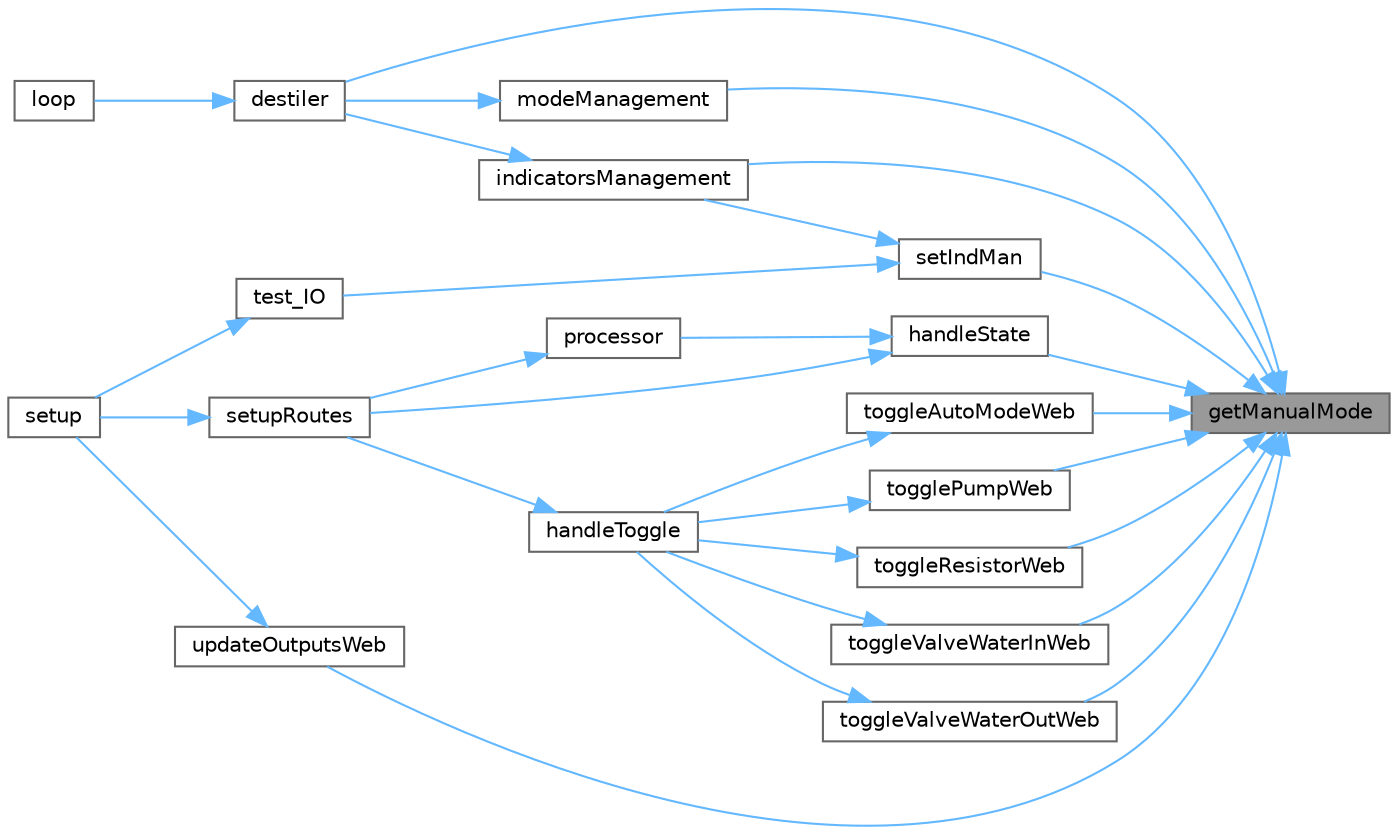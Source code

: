 digraph "getManualMode"
{
 // LATEX_PDF_SIZE
  bgcolor="transparent";
  edge [fontname=Helvetica,fontsize=10,labelfontname=Helvetica,labelfontsize=10];
  node [fontname=Helvetica,fontsize=10,shape=box,height=0.2,width=0.4];
  rankdir="RL";
  Node1 [id="Node000001",label="getManualMode",height=0.2,width=0.4,color="gray40", fillcolor="grey60", style="filled", fontcolor="black",tooltip="Retorna estado do interruptor auto."];
  Node1 -> Node2 [id="edge57_Node000001_Node000002",dir="back",color="steelblue1",style="solid",tooltip=" "];
  Node2 [id="Node000002",label="destiler",height=0.2,width=0.4,color="grey40", fillcolor="white", style="filled",URL="$_a_p___destiler_8cpp.html#a59b4c2612675374aa0a9445d2f49d009",tooltip="APP Header."];
  Node2 -> Node3 [id="edge58_Node000002_Node000003",dir="back",color="steelblue1",style="solid",tooltip=" "];
  Node3 [id="Node000003",label="loop",height=0.2,width=0.4,color="grey40", fillcolor="white", style="filled",URL="$_a_p__main_8cpp.html#a0b33edabd7f1c4e4a0bf32c67269be2f",tooltip="Loop function to run the machine operation."];
  Node1 -> Node4 [id="edge59_Node000001_Node000004",dir="back",color="steelblue1",style="solid",tooltip=" "];
  Node4 [id="Node000004",label="handleState",height=0.2,width=0.4,color="grey40", fillcolor="white", style="filled",URL="$_m_d___web___handlers_8cpp.html#a5f2461b87633880956acaad69733ec8d",tooltip="Handle timer control."];
  Node4 -> Node5 [id="edge60_Node000004_Node000005",dir="back",color="steelblue1",style="solid",tooltip=" "];
  Node5 [id="Node000005",label="processor",height=0.2,width=0.4,color="grey40", fillcolor="white", style="filled",URL="$_m_d___web___handlers_8cpp.html#a0c021f9721c3b479757f8e1b40624b6c",tooltip="Handle toggle."];
  Node5 -> Node6 [id="edge61_Node000005_Node000006",dir="back",color="steelblue1",style="solid",tooltip=" "];
  Node6 [id="Node000006",label="setupRoutes",height=0.2,width=0.4,color="grey40", fillcolor="white", style="filled",URL="$_a_p___web_8cpp.html#a553ce9cca044d40931e5cbe9deb407e4",tooltip="Setup Calls."];
  Node6 -> Node7 [id="edge62_Node000006_Node000007",dir="back",color="steelblue1",style="solid",tooltip=" "];
  Node7 [id="Node000007",label="setup",height=0.2,width=0.4,color="grey40", fillcolor="white", style="filled",URL="$_a_p__main_8cpp.html#a4fc01d736fe50cf5b977f755b675f11d",tooltip="Create a webserver object that listens for HTTP request on port 80."];
  Node4 -> Node6 [id="edge63_Node000004_Node000006",dir="back",color="steelblue1",style="solid",tooltip=" "];
  Node1 -> Node8 [id="edge64_Node000001_Node000008",dir="back",color="steelblue1",style="solid",tooltip=" "];
  Node8 [id="Node000008",label="indicatorsManagement",height=0.2,width=0.4,color="grey40", fillcolor="white", style="filled",URL="$_m_d___i_o_8cpp.html#a747c973d9633421336e8d59a78faf49f",tooltip="Toggle auto indicator."];
  Node8 -> Node2 [id="edge65_Node000008_Node000002",dir="back",color="steelblue1",style="solid",tooltip=" "];
  Node1 -> Node9 [id="edge66_Node000001_Node000009",dir="back",color="steelblue1",style="solid",tooltip=" "];
  Node9 [id="Node000009",label="modeManagement",height=0.2,width=0.4,color="grey40", fillcolor="white", style="filled",URL="$_m_d___i_o_8cpp.html#a27162a64461db61f83b3752bd0b6d125",tooltip="Indicators management."];
  Node9 -> Node2 [id="edge67_Node000009_Node000002",dir="back",color="steelblue1",style="solid",tooltip=" "];
  Node1 -> Node10 [id="edge68_Node000001_Node000010",dir="back",color="steelblue1",style="solid",tooltip=" "];
  Node10 [id="Node000010",label="setIndMan",height=0.2,width=0.4,color="grey40", fillcolor="white", style="filled",URL="$_o_s___g_p_i_o_8cpp.html#a86fca9908335532b4c89bca82aaa9346",tooltip="Liga/desliga o indicador luminoso alarme."];
  Node10 -> Node8 [id="edge69_Node000010_Node000008",dir="back",color="steelblue1",style="solid",tooltip=" "];
  Node10 -> Node11 [id="edge70_Node000010_Node000011",dir="back",color="steelblue1",style="solid",tooltip=" "];
  Node11 [id="Node000011",label="test_IO",height=0.2,width=0.4,color="grey40", fillcolor="white", style="filled",URL="$_m_d___test___i_os_8cpp.html#a9e210ff652f1bccff9bb78912bd121c1",tooltip="Print number with new line."];
  Node11 -> Node7 [id="edge71_Node000011_Node000007",dir="back",color="steelblue1",style="solid",tooltip=" "];
  Node1 -> Node12 [id="edge72_Node000001_Node000012",dir="back",color="steelblue1",style="solid",tooltip=" "];
  Node12 [id="Node000012",label="toggleAutoModeWeb",height=0.2,width=0.4,color="grey40", fillcolor="white", style="filled",URL="$_m_d___web___i_o___mngmnt_8cpp.html#a1ab8fa34a60a7d71e2e1269469623451",tooltip="Update outputs for the web interface."];
  Node12 -> Node13 [id="edge73_Node000012_Node000013",dir="back",color="steelblue1",style="solid",tooltip=" "];
  Node13 [id="Node000013",label="handleToggle",height=0.2,width=0.4,color="grey40", fillcolor="white", style="filled",URL="$_m_d___web___handlers_8cpp.html#ade79ba305a284591f94d9eb3c89718bd",tooltip="Handle state."];
  Node13 -> Node6 [id="edge74_Node000013_Node000006",dir="back",color="steelblue1",style="solid",tooltip=" "];
  Node1 -> Node14 [id="edge75_Node000001_Node000014",dir="back",color="steelblue1",style="solid",tooltip=" "];
  Node14 [id="Node000014",label="togglePumpWeb",height=0.2,width=0.4,color="grey40", fillcolor="white", style="filled",URL="$_m_d___web___i_o___mngmnt_8cpp.html#aa5b521b0b413a137701f7e2f630f4fdc",tooltip="Toggle auto mode."];
  Node14 -> Node13 [id="edge76_Node000014_Node000013",dir="back",color="steelblue1",style="solid",tooltip=" "];
  Node1 -> Node15 [id="edge77_Node000001_Node000015",dir="back",color="steelblue1",style="solid",tooltip=" "];
  Node15 [id="Node000015",label="toggleResistorWeb",height=0.2,width=0.4,color="grey40", fillcolor="white", style="filled",URL="$_m_d___web___i_o___mngmnt_8cpp.html#aece7bc529bc15d8753086021a9810637",tooltip="Toggle valve water out."];
  Node15 -> Node13 [id="edge78_Node000015_Node000013",dir="back",color="steelblue1",style="solid",tooltip=" "];
  Node1 -> Node16 [id="edge79_Node000001_Node000016",dir="back",color="steelblue1",style="solid",tooltip=" "];
  Node16 [id="Node000016",label="toggleValveWaterInWeb",height=0.2,width=0.4,color="grey40", fillcolor="white", style="filled",URL="$_m_d___web___i_o___mngmnt_8cpp.html#a757ebfbdd26d049507dd4662ff9edba9",tooltip="Toggle pump state."];
  Node16 -> Node13 [id="edge80_Node000016_Node000013",dir="back",color="steelblue1",style="solid",tooltip=" "];
  Node1 -> Node17 [id="edge81_Node000001_Node000017",dir="back",color="steelblue1",style="solid",tooltip=" "];
  Node17 [id="Node000017",label="toggleValveWaterOutWeb",height=0.2,width=0.4,color="grey40", fillcolor="white", style="filled",URL="$_m_d___web___i_o___mngmnt_8cpp.html#aed9cbec3cbb71c6f6fec13b36223efa3",tooltip="Toggle valve water in."];
  Node17 -> Node13 [id="edge82_Node000017_Node000013",dir="back",color="steelblue1",style="solid",tooltip=" "];
  Node1 -> Node18 [id="edge83_Node000001_Node000018",dir="back",color="steelblue1",style="solid",tooltip=" "];
  Node18 [id="Node000018",label="updateOutputsWeb",height=0.2,width=0.4,color="grey40", fillcolor="white", style="filled",URL="$_m_d___web___i_o___mngmnt_8cpp.html#a76f121aef723f8209031f700a1cf5a61",tooltip="Mode management."];
  Node18 -> Node7 [id="edge84_Node000018_Node000007",dir="back",color="steelblue1",style="solid",tooltip=" "];
}
